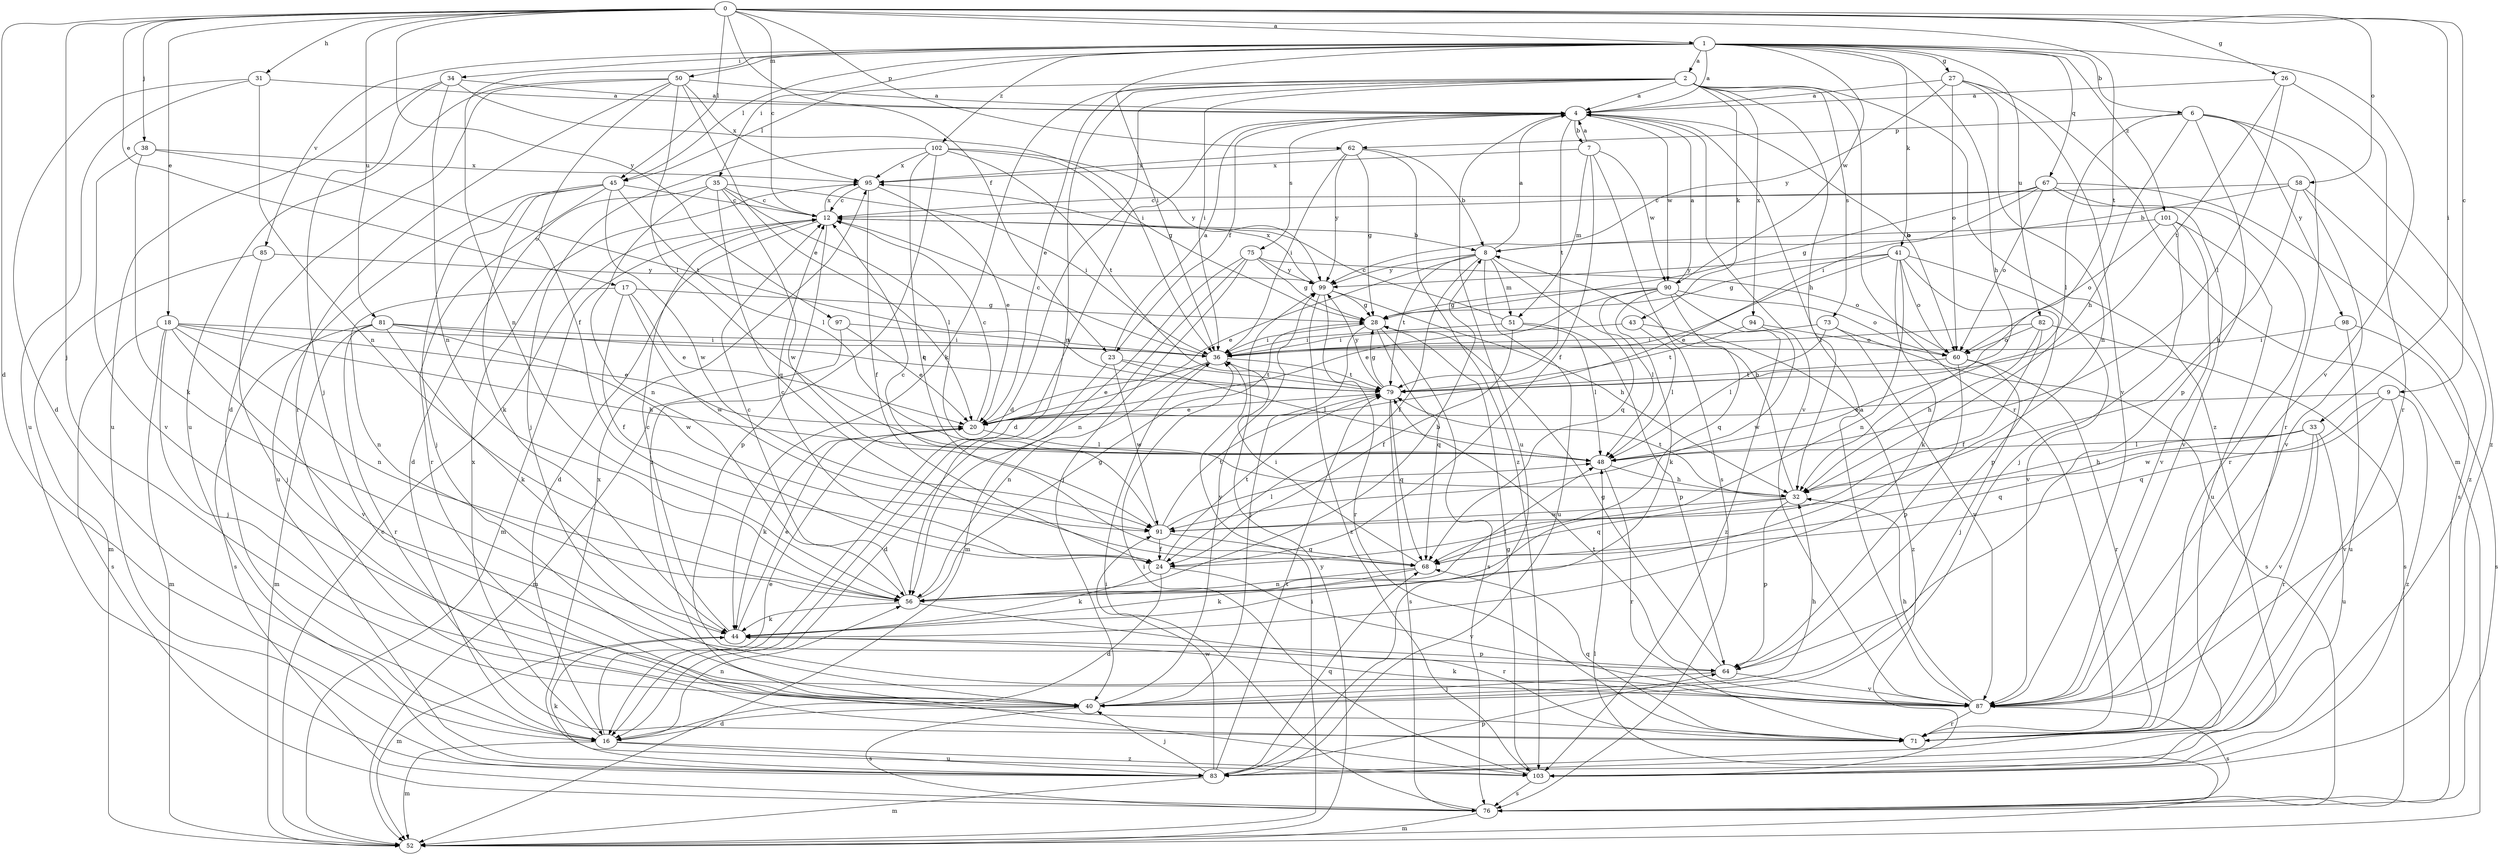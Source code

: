 strict digraph  {
0;
1;
2;
4;
6;
7;
8;
9;
12;
16;
17;
18;
20;
23;
24;
26;
27;
28;
31;
32;
33;
34;
35;
36;
38;
40;
41;
43;
44;
45;
48;
50;
51;
52;
56;
58;
60;
62;
64;
67;
68;
71;
73;
75;
76;
79;
81;
82;
83;
85;
87;
90;
91;
94;
95;
97;
98;
99;
101;
102;
103;
0 -> 1  [label=a];
0 -> 9  [label=c];
0 -> 12  [label=c];
0 -> 16  [label=d];
0 -> 17  [label=e];
0 -> 18  [label=e];
0 -> 23  [label=f];
0 -> 26  [label=g];
0 -> 31  [label=h];
0 -> 33  [label=i];
0 -> 38  [label=j];
0 -> 40  [label=j];
0 -> 45  [label=l];
0 -> 58  [label=o];
0 -> 62  [label=p];
0 -> 79  [label=t];
0 -> 81  [label=u];
0 -> 97  [label=y];
1 -> 2  [label=a];
1 -> 4  [label=a];
1 -> 6  [label=b];
1 -> 27  [label=g];
1 -> 32  [label=h];
1 -> 34  [label=i];
1 -> 35  [label=i];
1 -> 36  [label=i];
1 -> 41  [label=k];
1 -> 45  [label=l];
1 -> 50  [label=m];
1 -> 56  [label=n];
1 -> 67  [label=q];
1 -> 82  [label=u];
1 -> 85  [label=v];
1 -> 87  [label=v];
1 -> 90  [label=w];
1 -> 101  [label=z];
1 -> 102  [label=z];
2 -> 4  [label=a];
2 -> 16  [label=d];
2 -> 20  [label=e];
2 -> 32  [label=h];
2 -> 36  [label=i];
2 -> 43  [label=k];
2 -> 44  [label=k];
2 -> 45  [label=l];
2 -> 56  [label=n];
2 -> 71  [label=r];
2 -> 73  [label=s];
2 -> 94  [label=x];
2 -> 103  [label=z];
4 -> 7  [label=b];
4 -> 16  [label=d];
4 -> 23  [label=f];
4 -> 60  [label=o];
4 -> 75  [label=s];
4 -> 79  [label=t];
4 -> 83  [label=u];
4 -> 87  [label=v];
4 -> 90  [label=w];
6 -> 32  [label=h];
6 -> 48  [label=l];
6 -> 62  [label=p];
6 -> 64  [label=p];
6 -> 71  [label=r];
6 -> 98  [label=y];
6 -> 103  [label=z];
7 -> 4  [label=a];
7 -> 24  [label=f];
7 -> 51  [label=m];
7 -> 76  [label=s];
7 -> 90  [label=w];
7 -> 95  [label=x];
8 -> 4  [label=a];
8 -> 20  [label=e];
8 -> 24  [label=f];
8 -> 51  [label=m];
8 -> 68  [label=q];
8 -> 79  [label=t];
8 -> 83  [label=u];
8 -> 99  [label=y];
9 -> 20  [label=e];
9 -> 68  [label=q];
9 -> 87  [label=v];
9 -> 91  [label=w];
9 -> 103  [label=z];
12 -> 8  [label=b];
12 -> 16  [label=d];
12 -> 52  [label=m];
12 -> 64  [label=p];
12 -> 95  [label=x];
16 -> 20  [label=e];
16 -> 52  [label=m];
16 -> 56  [label=n];
16 -> 83  [label=u];
16 -> 95  [label=x];
16 -> 103  [label=z];
17 -> 20  [label=e];
17 -> 24  [label=f];
17 -> 28  [label=g];
17 -> 56  [label=n];
17 -> 91  [label=w];
18 -> 20  [label=e];
18 -> 32  [label=h];
18 -> 36  [label=i];
18 -> 40  [label=j];
18 -> 52  [label=m];
18 -> 56  [label=n];
18 -> 76  [label=s];
18 -> 87  [label=v];
20 -> 12  [label=c];
20 -> 44  [label=k];
20 -> 48  [label=l];
23 -> 4  [label=a];
23 -> 16  [label=d];
23 -> 48  [label=l];
23 -> 79  [label=t];
23 -> 91  [label=w];
24 -> 12  [label=c];
24 -> 16  [label=d];
24 -> 44  [label=k];
24 -> 79  [label=t];
24 -> 87  [label=v];
26 -> 4  [label=a];
26 -> 48  [label=l];
26 -> 71  [label=r];
26 -> 79  [label=t];
27 -> 4  [label=a];
27 -> 52  [label=m];
27 -> 56  [label=n];
27 -> 60  [label=o];
27 -> 87  [label=v];
27 -> 99  [label=y];
28 -> 36  [label=i];
28 -> 40  [label=j];
28 -> 68  [label=q];
28 -> 76  [label=s];
31 -> 4  [label=a];
31 -> 16  [label=d];
31 -> 56  [label=n];
31 -> 83  [label=u];
32 -> 8  [label=b];
32 -> 64  [label=p];
32 -> 68  [label=q];
32 -> 79  [label=t];
32 -> 91  [label=w];
33 -> 32  [label=h];
33 -> 48  [label=l];
33 -> 68  [label=q];
33 -> 71  [label=r];
33 -> 83  [label=u];
33 -> 87  [label=v];
34 -> 4  [label=a];
34 -> 36  [label=i];
34 -> 40  [label=j];
34 -> 56  [label=n];
34 -> 83  [label=u];
35 -> 12  [label=c];
35 -> 16  [label=d];
35 -> 36  [label=i];
35 -> 48  [label=l];
35 -> 56  [label=n];
35 -> 68  [label=q];
35 -> 91  [label=w];
36 -> 12  [label=c];
36 -> 20  [label=e];
36 -> 56  [label=n];
36 -> 79  [label=t];
38 -> 44  [label=k];
38 -> 79  [label=t];
38 -> 87  [label=v];
38 -> 95  [label=x];
40 -> 16  [label=d];
40 -> 32  [label=h];
40 -> 76  [label=s];
40 -> 99  [label=y];
41 -> 20  [label=e];
41 -> 28  [label=g];
41 -> 44  [label=k];
41 -> 56  [label=n];
41 -> 60  [label=o];
41 -> 64  [label=p];
41 -> 87  [label=v];
41 -> 99  [label=y];
43 -> 36  [label=i];
43 -> 48  [label=l];
43 -> 103  [label=z];
44 -> 12  [label=c];
44 -> 20  [label=e];
44 -> 52  [label=m];
44 -> 64  [label=p];
45 -> 12  [label=c];
45 -> 40  [label=j];
45 -> 44  [label=k];
45 -> 48  [label=l];
45 -> 71  [label=r];
45 -> 83  [label=u];
45 -> 91  [label=w];
48 -> 32  [label=h];
48 -> 71  [label=r];
50 -> 4  [label=a];
50 -> 16  [label=d];
50 -> 20  [label=e];
50 -> 24  [label=f];
50 -> 48  [label=l];
50 -> 71  [label=r];
50 -> 83  [label=u];
50 -> 95  [label=x];
51 -> 12  [label=c];
51 -> 24  [label=f];
51 -> 36  [label=i];
51 -> 48  [label=l];
51 -> 64  [label=p];
52 -> 12  [label=c];
52 -> 36  [label=i];
52 -> 48  [label=l];
52 -> 99  [label=y];
56 -> 8  [label=b];
56 -> 12  [label=c];
56 -> 28  [label=g];
56 -> 44  [label=k];
56 -> 48  [label=l];
56 -> 71  [label=r];
58 -> 8  [label=b];
58 -> 12  [label=c];
58 -> 32  [label=h];
58 -> 87  [label=v];
58 -> 103  [label=z];
60 -> 40  [label=j];
60 -> 64  [label=p];
60 -> 71  [label=r];
60 -> 79  [label=t];
62 -> 8  [label=b];
62 -> 28  [label=g];
62 -> 36  [label=i];
62 -> 95  [label=x];
62 -> 99  [label=y];
62 -> 103  [label=z];
64 -> 28  [label=g];
64 -> 40  [label=j];
64 -> 87  [label=v];
67 -> 12  [label=c];
67 -> 28  [label=g];
67 -> 36  [label=i];
67 -> 60  [label=o];
67 -> 71  [label=r];
67 -> 76  [label=s];
67 -> 87  [label=v];
68 -> 36  [label=i];
68 -> 44  [label=k];
68 -> 56  [label=n];
71 -> 68  [label=q];
73 -> 36  [label=i];
73 -> 48  [label=l];
73 -> 76  [label=s];
73 -> 87  [label=v];
75 -> 28  [label=g];
75 -> 40  [label=j];
75 -> 52  [label=m];
75 -> 56  [label=n];
75 -> 60  [label=o];
75 -> 99  [label=y];
76 -> 36  [label=i];
76 -> 52  [label=m];
79 -> 20  [label=e];
79 -> 28  [label=g];
79 -> 68  [label=q];
79 -> 76  [label=s];
79 -> 99  [label=y];
81 -> 36  [label=i];
81 -> 44  [label=k];
81 -> 52  [label=m];
81 -> 71  [label=r];
81 -> 76  [label=s];
81 -> 79  [label=t];
81 -> 91  [label=w];
82 -> 24  [label=f];
82 -> 32  [label=h];
82 -> 36  [label=i];
82 -> 60  [label=o];
82 -> 76  [label=s];
83 -> 40  [label=j];
83 -> 44  [label=k];
83 -> 52  [label=m];
83 -> 64  [label=p];
83 -> 68  [label=q];
83 -> 79  [label=t];
83 -> 91  [label=w];
85 -> 40  [label=j];
85 -> 52  [label=m];
85 -> 99  [label=y];
87 -> 4  [label=a];
87 -> 32  [label=h];
87 -> 44  [label=k];
87 -> 71  [label=r];
87 -> 76  [label=s];
87 -> 79  [label=t];
90 -> 4  [label=a];
90 -> 20  [label=e];
90 -> 28  [label=g];
90 -> 44  [label=k];
90 -> 48  [label=l];
90 -> 60  [label=o];
90 -> 68  [label=q];
90 -> 103  [label=z];
91 -> 12  [label=c];
91 -> 24  [label=f];
91 -> 48  [label=l];
91 -> 68  [label=q];
91 -> 79  [label=t];
94 -> 60  [label=o];
94 -> 79  [label=t];
94 -> 91  [label=w];
95 -> 12  [label=c];
95 -> 20  [label=e];
95 -> 24  [label=f];
97 -> 20  [label=e];
97 -> 36  [label=i];
97 -> 52  [label=m];
98 -> 36  [label=i];
98 -> 76  [label=s];
98 -> 83  [label=u];
99 -> 28  [label=g];
99 -> 32  [label=h];
99 -> 71  [label=r];
99 -> 95  [label=x];
99 -> 103  [label=z];
101 -> 8  [label=b];
101 -> 40  [label=j];
101 -> 60  [label=o];
101 -> 83  [label=u];
101 -> 87  [label=v];
102 -> 28  [label=g];
102 -> 40  [label=j];
102 -> 68  [label=q];
102 -> 79  [label=t];
102 -> 95  [label=x];
102 -> 99  [label=y];
102 -> 103  [label=z];
103 -> 28  [label=g];
103 -> 36  [label=i];
103 -> 76  [label=s];
103 -> 95  [label=x];
}

